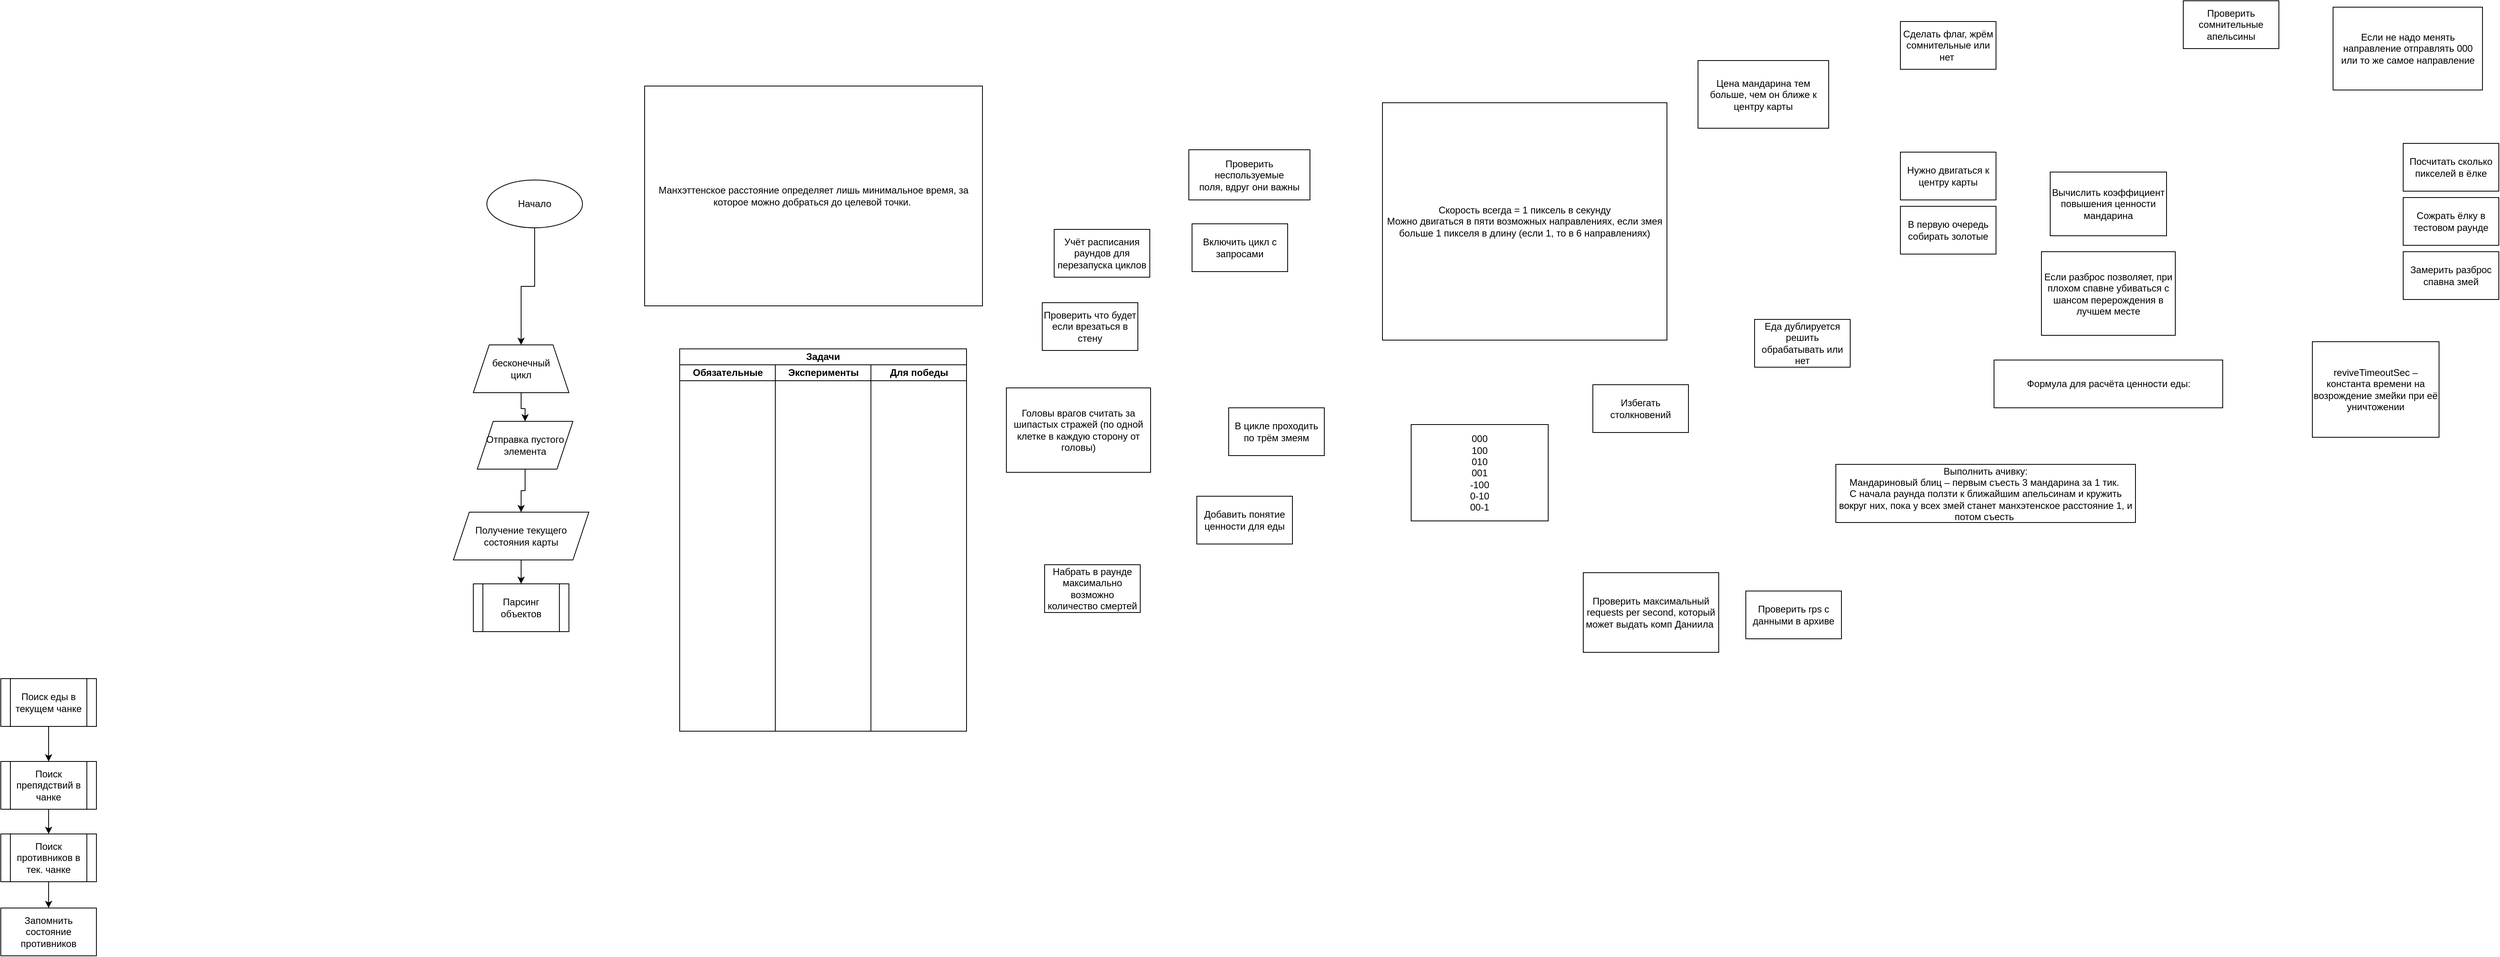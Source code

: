 <mxfile version="20.7.4" type="device"><diagram id="s90fIQXf0WzT_WSBmC_Y" name="Страница 1"><mxGraphModel dx="1536" dy="1074" grid="0" gridSize="10" guides="1" tooltips="1" connect="1" arrows="1" fold="1" page="0" pageScale="1" pageWidth="1169" pageHeight="1654" math="0" shadow="0"><root><mxCell id="0"/><mxCell id="1" parent="0"/><mxCell id="96MlY1BcIsmQpOp6bYEu-8" value="" style="edgeStyle=orthogonalEdgeStyle;rounded=0;orthogonalLoop=1;jettySize=auto;html=1;" edge="1" parent="1" source="96MlY1BcIsmQpOp6bYEu-1" target="96MlY1BcIsmQpOp6bYEu-6"><mxGeometry relative="1" as="geometry"/></mxCell><mxCell id="96MlY1BcIsmQpOp6bYEu-1" value="Начало" style="ellipse;whiteSpace=wrap;html=1;" vertex="1" parent="1"><mxGeometry x="477" y="153" width="120" height="60" as="geometry"/></mxCell><mxCell id="96MlY1BcIsmQpOp6bYEu-7" value="" style="edgeStyle=orthogonalEdgeStyle;rounded=0;orthogonalLoop=1;jettySize=auto;html=1;" edge="1" parent="1" source="96MlY1BcIsmQpOp6bYEu-6" target="96MlY1BcIsmQpOp6bYEu-67"><mxGeometry relative="1" as="geometry"><mxPoint x="520" y="460.0" as="targetPoint"/></mxGeometry></mxCell><mxCell id="96MlY1BcIsmQpOp6bYEu-6" value="бесконечный&lt;br&gt;цикл" style="shape=trapezoid;perimeter=trapezoidPerimeter;whiteSpace=wrap;html=1;fixedSize=1;" vertex="1" parent="1"><mxGeometry x="460" y="360" width="120" height="60" as="geometry"/></mxCell><mxCell id="96MlY1BcIsmQpOp6bYEu-16" value="" style="edgeStyle=orthogonalEdgeStyle;rounded=0;orthogonalLoop=1;jettySize=auto;html=1;" edge="1" parent="1" source="96MlY1BcIsmQpOp6bYEu-12" target="96MlY1BcIsmQpOp6bYEu-15"><mxGeometry relative="1" as="geometry"/></mxCell><mxCell id="96MlY1BcIsmQpOp6bYEu-12" value="Получение текущего состояния карты" style="shape=parallelogram;perimeter=parallelogramPerimeter;whiteSpace=wrap;html=1;fixedSize=1;" vertex="1" parent="1"><mxGeometry x="435" y="570" width="170" height="60" as="geometry"/></mxCell><mxCell id="96MlY1BcIsmQpOp6bYEu-15" value="Парсинг объектов" style="shape=process;whiteSpace=wrap;html=1;backgroundOutline=1;" vertex="1" parent="1"><mxGeometry x="460" y="660" width="120" height="60" as="geometry"/></mxCell><mxCell id="96MlY1BcIsmQpOp6bYEu-26" value="" style="edgeStyle=orthogonalEdgeStyle;rounded=0;orthogonalLoop=1;jettySize=auto;html=1;" edge="1" parent="1" source="96MlY1BcIsmQpOp6bYEu-18" target="96MlY1BcIsmQpOp6bYEu-21"><mxGeometry relative="1" as="geometry"/></mxCell><mxCell id="96MlY1BcIsmQpOp6bYEu-18" value="Поиск еды в текущем чанке" style="shape=process;whiteSpace=wrap;html=1;backgroundOutline=1;" vertex="1" parent="1"><mxGeometry x="-133" y="779" width="120" height="60" as="geometry"/></mxCell><mxCell id="96MlY1BcIsmQpOp6bYEu-70" value="" style="edgeStyle=orthogonalEdgeStyle;rounded=0;orthogonalLoop=1;jettySize=auto;html=1;" edge="1" parent="1" source="96MlY1BcIsmQpOp6bYEu-20" target="96MlY1BcIsmQpOp6bYEu-27"><mxGeometry relative="1" as="geometry"/></mxCell><mxCell id="96MlY1BcIsmQpOp6bYEu-20" value="Поиск противников в тек. чанке" style="shape=process;whiteSpace=wrap;html=1;backgroundOutline=1;" vertex="1" parent="1"><mxGeometry x="-133" y="974" width="120" height="60" as="geometry"/></mxCell><mxCell id="96MlY1BcIsmQpOp6bYEu-28" value="" style="edgeStyle=orthogonalEdgeStyle;rounded=0;orthogonalLoop=1;jettySize=auto;html=1;" edge="1" parent="1" source="96MlY1BcIsmQpOp6bYEu-21" target="96MlY1BcIsmQpOp6bYEu-20"><mxGeometry relative="1" as="geometry"/></mxCell><mxCell id="96MlY1BcIsmQpOp6bYEu-21" value="Поиск препядствий в чанке" style="shape=process;whiteSpace=wrap;html=1;backgroundOutline=1;" vertex="1" parent="1"><mxGeometry x="-133" y="883" width="120" height="60" as="geometry"/></mxCell><mxCell id="96MlY1BcIsmQpOp6bYEu-27" value="Запомнить состояние противников" style="rounded=0;whiteSpace=wrap;html=1;" vertex="1" parent="1"><mxGeometry x="-133" y="1067" width="120" height="60" as="geometry"/></mxCell><mxCell id="96MlY1BcIsmQpOp6bYEu-30" value="Манхэттенское расстояние определяет лишь минимальное время, за которое можно добраться до целевой точки.&amp;nbsp;" style="rounded=0;whiteSpace=wrap;html=1;" vertex="1" parent="1"><mxGeometry x="675" y="35" width="424" height="276" as="geometry"/></mxCell><mxCell id="96MlY1BcIsmQpOp6bYEu-31" value="Проверить неспользуемые&lt;br&gt;поля, вдруг они важны" style="rounded=0;whiteSpace=wrap;html=1;" vertex="1" parent="1"><mxGeometry x="1358" y="115" width="152" height="63" as="geometry"/></mxCell><mxCell id="96MlY1BcIsmQpOp6bYEu-32" value="Включить цикл с запросами" style="rounded=0;whiteSpace=wrap;html=1;" vertex="1" parent="1"><mxGeometry x="1362" y="208" width="120" height="60" as="geometry"/></mxCell><mxCell id="96MlY1BcIsmQpOp6bYEu-33" value="Учёт расписания раундов для перезапуска циклов" style="rounded=0;whiteSpace=wrap;html=1;" vertex="1" parent="1"><mxGeometry x="1189" y="215" width="120" height="60" as="geometry"/></mxCell><mxCell id="96MlY1BcIsmQpOp6bYEu-34" value="Проверить что будет если врезаться в стену" style="rounded=0;whiteSpace=wrap;html=1;" vertex="1" parent="1"><mxGeometry x="1174" y="307" width="120" height="60" as="geometry"/></mxCell><mxCell id="96MlY1BcIsmQpOp6bYEu-37" value="Набрать в раунде максимально возможно количество смертей" style="rounded=0;whiteSpace=wrap;html=1;" vertex="1" parent="1"><mxGeometry x="1177" y="636" width="120" height="60" as="geometry"/></mxCell><mxCell id="96MlY1BcIsmQpOp6bYEu-38" value="Проверить максимальный requests per second, который может выдать комп Даниила&amp;nbsp;" style="rounded=0;whiteSpace=wrap;html=1;" vertex="1" parent="1"><mxGeometry x="1853" y="646" width="170" height="100" as="geometry"/></mxCell><mxCell id="96MlY1BcIsmQpOp6bYEu-39" value="Головы врагов считать за шипастых стражей (по одной клетке в каждую сторону от головы)" style="rounded=0;whiteSpace=wrap;html=1;" vertex="1" parent="1"><mxGeometry x="1129" y="414" width="181" height="106" as="geometry"/></mxCell><mxCell id="96MlY1BcIsmQpOp6bYEu-40" value="В цикле проходить по трём змеям" style="rounded=0;whiteSpace=wrap;html=1;" vertex="1" parent="1"><mxGeometry x="1408" y="439" width="120" height="60" as="geometry"/></mxCell><mxCell id="96MlY1BcIsmQpOp6bYEu-41" value="Задачи" style="swimlane;html=1;childLayout=stackLayout;resizeParent=1;resizeParentMax=0;startSize=20;whiteSpace=wrap;" vertex="1" parent="1"><mxGeometry x="719" y="365" width="360" height="480" as="geometry"/></mxCell><mxCell id="96MlY1BcIsmQpOp6bYEu-42" value="Обязательные" style="swimlane;html=1;startSize=20;" vertex="1" parent="96MlY1BcIsmQpOp6bYEu-41"><mxGeometry y="20" width="120" height="460" as="geometry"/></mxCell><mxCell id="96MlY1BcIsmQpOp6bYEu-43" value="Эксперименты" style="swimlane;html=1;startSize=20;" vertex="1" parent="96MlY1BcIsmQpOp6bYEu-41"><mxGeometry x="120" y="20" width="120" height="460" as="geometry"/></mxCell><mxCell id="96MlY1BcIsmQpOp6bYEu-44" value="Для победы" style="swimlane;html=1;startSize=20;" vertex="1" parent="96MlY1BcIsmQpOp6bYEu-41"><mxGeometry x="240" y="20" width="120" height="460" as="geometry"/></mxCell><mxCell id="96MlY1BcIsmQpOp6bYEu-46" value="Скорость всегда = 1 пиксель в секунду&lt;br&gt;Можно двигаться в пяти возможных направлениях, если змея больше 1 пикселя в длину (если 1, то в 6 направлениях)" style="rounded=0;whiteSpace=wrap;html=1;" vertex="1" parent="1"><mxGeometry x="1601" y="56" width="357" height="298" as="geometry"/></mxCell><mxCell id="96MlY1BcIsmQpOp6bYEu-47" value="Добавить понятие ценности для еды" style="rounded=0;whiteSpace=wrap;html=1;" vertex="1" parent="1"><mxGeometry x="1368" y="550" width="120" height="60" as="geometry"/></mxCell><mxCell id="96MlY1BcIsmQpOp6bYEu-48" value="000&lt;br&gt;100&lt;br&gt;010&lt;br&gt;001&lt;br&gt;-100&lt;br&gt;0-10&lt;br&gt;00-1" style="rounded=0;whiteSpace=wrap;html=1;" vertex="1" parent="1"><mxGeometry x="1637" y="460" width="172" height="121" as="geometry"/></mxCell><mxCell id="96MlY1BcIsmQpOp6bYEu-49" value="Избегать столкновений" style="rounded=0;whiteSpace=wrap;html=1;" vertex="1" parent="1"><mxGeometry x="1865" y="410" width="120" height="60" as="geometry"/></mxCell><mxCell id="96MlY1BcIsmQpOp6bYEu-50" value="Проверить сомнительные апельсины" style="rounded=0;whiteSpace=wrap;html=1;" vertex="1" parent="1"><mxGeometry x="2606" y="-72" width="120" height="60" as="geometry"/></mxCell><mxCell id="96MlY1BcIsmQpOp6bYEu-52" value="Формула для расчёта ценности еды:&lt;br&gt;" style="rounded=0;whiteSpace=wrap;html=1;" vertex="1" parent="1"><mxGeometry x="2368.5" y="379" width="287" height="60" as="geometry"/></mxCell><mxCell id="96MlY1BcIsmQpOp6bYEu-53" value="Нужно двигаться к центру карты" style="rounded=0;whiteSpace=wrap;html=1;" vertex="1" parent="1"><mxGeometry x="2251" y="118" width="120" height="60" as="geometry"/></mxCell><mxCell id="96MlY1BcIsmQpOp6bYEu-54" value="Цена мандарина тем больше, чем он ближе к центру карты" style="rounded=0;whiteSpace=wrap;html=1;" vertex="1" parent="1"><mxGeometry x="1997" y="3" width="164" height="85" as="geometry"/></mxCell><mxCell id="96MlY1BcIsmQpOp6bYEu-55" value="Вычислить коэффициент повышения ценности мандарина" style="rounded=0;whiteSpace=wrap;html=1;" vertex="1" parent="1"><mxGeometry x="2439" y="143" width="146" height="80" as="geometry"/></mxCell><mxCell id="96MlY1BcIsmQpOp6bYEu-56" value="В первую очередь собирать золотые" style="rounded=0;whiteSpace=wrap;html=1;" vertex="1" parent="1"><mxGeometry x="2251" y="186" width="120" height="60" as="geometry"/></mxCell><mxCell id="96MlY1BcIsmQpOp6bYEu-57" value="Сожрать ёлку в тестовом раунде" style="rounded=0;whiteSpace=wrap;html=1;" vertex="1" parent="1"><mxGeometry x="2882" y="175" width="120" height="60" as="geometry"/></mxCell><mxCell id="96MlY1BcIsmQpOp6bYEu-58" value="Посчитать сколько пикселей в ёлке" style="rounded=0;whiteSpace=wrap;html=1;" vertex="1" parent="1"><mxGeometry x="2882" y="107" width="120" height="60" as="geometry"/></mxCell><mxCell id="96MlY1BcIsmQpOp6bYEu-59" value="Сделать флаг, жрём сомнительные или нет&amp;nbsp;" style="rounded=0;whiteSpace=wrap;html=1;" vertex="1" parent="1"><mxGeometry x="2251" y="-46" width="120" height="60" as="geometry"/></mxCell><mxCell id="96MlY1BcIsmQpOp6bYEu-60" value="Замерить разброс спавна змей" style="rounded=0;whiteSpace=wrap;html=1;" vertex="1" parent="1"><mxGeometry x="2882" y="243" width="120" height="60" as="geometry"/></mxCell><mxCell id="96MlY1BcIsmQpOp6bYEu-61" value="Если разброс позволяет, при плохом спавне убиваться с шансом перерождения в лучшем месте" style="rounded=0;whiteSpace=wrap;html=1;" vertex="1" parent="1"><mxGeometry x="2428" y="243" width="168" height="105" as="geometry"/></mxCell><mxCell id="96MlY1BcIsmQpOp6bYEu-62" value="Выполнить ачивку:&lt;br&gt;Мандариновый блиц – первым съесть 3 мандарина за 1 тик.&amp;nbsp;&lt;br&gt;С начала раунда ползти к ближайшим апельсинам и кружить вокруг них, пока у всех змей станет манхэтенское расстояние 1, и потом съесть&amp;nbsp;" style="rounded=0;whiteSpace=wrap;html=1;" vertex="1" parent="1"><mxGeometry x="2170" y="510" width="376" height="73" as="geometry"/></mxCell><mxCell id="96MlY1BcIsmQpOp6bYEu-63" value="Еда дублируется&lt;br&gt;решить обрабатывать или нет" style="rounded=0;whiteSpace=wrap;html=1;" vertex="1" parent="1"><mxGeometry x="2068" y="328" width="120" height="60" as="geometry"/></mxCell><mxCell id="96MlY1BcIsmQpOp6bYEu-64" value="reviveTimeoutSec – константа времени на возрождение змейки при её уничтожении" style="rounded=0;whiteSpace=wrap;html=1;" vertex="1" parent="1"><mxGeometry x="2768" y="356" width="159" height="120" as="geometry"/></mxCell><mxCell id="96MlY1BcIsmQpOp6bYEu-65" value="Проверить rps с данными в архиве" style="rounded=0;whiteSpace=wrap;html=1;" vertex="1" parent="1"><mxGeometry x="2057" y="669" width="120" height="60" as="geometry"/></mxCell><mxCell id="96MlY1BcIsmQpOp6bYEu-66" value="Если не надо менять направление отправлять 000 или то же самое направление" style="rounded=0;whiteSpace=wrap;html=1;" vertex="1" parent="1"><mxGeometry x="2794" y="-64" width="187.5" height="104" as="geometry"/></mxCell><mxCell id="96MlY1BcIsmQpOp6bYEu-69" value="" style="edgeStyle=orthogonalEdgeStyle;rounded=0;orthogonalLoop=1;jettySize=auto;html=1;" edge="1" parent="1" source="96MlY1BcIsmQpOp6bYEu-67" target="96MlY1BcIsmQpOp6bYEu-12"><mxGeometry relative="1" as="geometry"/></mxCell><mxCell id="96MlY1BcIsmQpOp6bYEu-67" value="Отправка пустого элемента" style="shape=parallelogram;perimeter=parallelogramPerimeter;whiteSpace=wrap;html=1;fixedSize=1;" vertex="1" parent="1"><mxGeometry x="465" y="456" width="120" height="60" as="geometry"/></mxCell></root></mxGraphModel></diagram></mxfile>